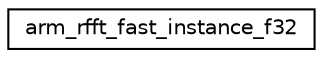digraph "Graphical Class Hierarchy"
{
 // LATEX_PDF_SIZE
  edge [fontname="Helvetica",fontsize="10",labelfontname="Helvetica",labelfontsize="10"];
  node [fontname="Helvetica",fontsize="10",shape=record];
  rankdir="LR";
  Node0 [label="arm_rfft_fast_instance_f32",height=0.2,width=0.4,color="black", fillcolor="white", style="filled",URL="$structarm__rfft__fast__instance__f32.html",tooltip="Instance structure for the floating-point RFFT/RIFFT function."];
}
